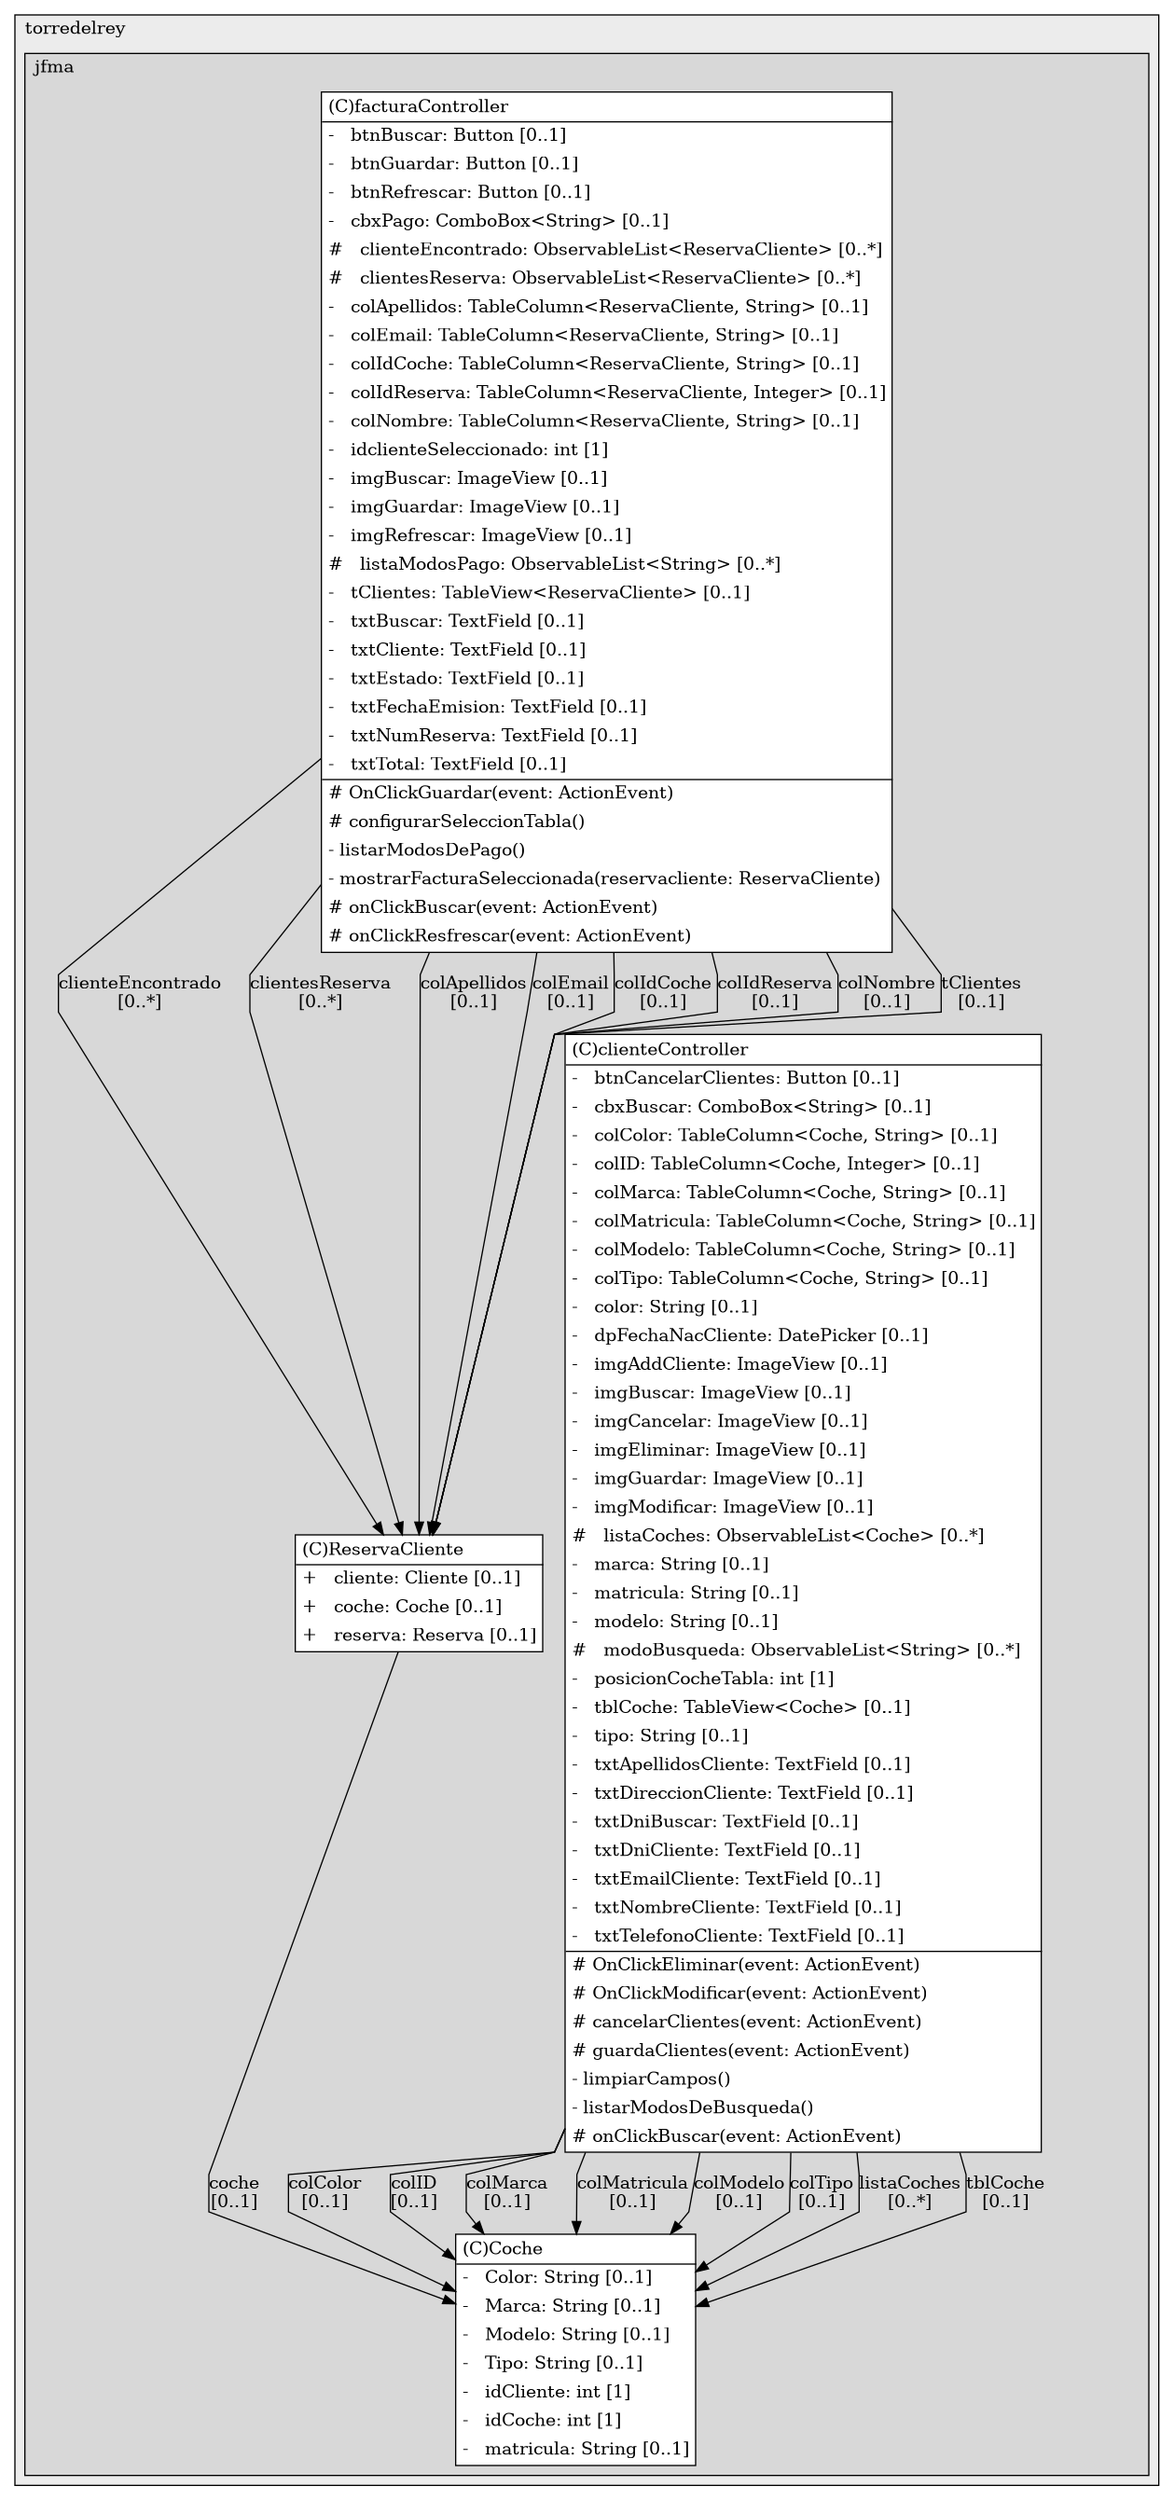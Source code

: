 @startuml

/' diagram meta data start
config=StructureConfiguration;
{
  "projectClassification": {
    "searchMode": "OpenProject", // OpenProject, AllProjects
    "includedProjects": "",
    "pathEndKeywords": "*.impl",
    "isClientPath": "",
    "isClientName": "",
    "isTestPath": "",
    "isTestName": "",
    "isMappingPath": "",
    "isMappingName": "",
    "isDataAccessPath": "",
    "isDataAccessName": "",
    "isDataStructurePath": "",
    "isDataStructureName": "",
    "isInterfaceStructuresPath": "",
    "isInterfaceStructuresName": "",
    "isEntryPointPath": "",
    "isEntryPointName": "",
    "treatFinalFieldsAsMandatory": false
  },
  "graphRestriction": {
    "classPackageExcludeFilter": "",
    "classPackageIncludeFilter": "",
    "classNameExcludeFilter": "",
    "classNameIncludeFilter": "",
    "methodNameExcludeFilter": "",
    "methodNameIncludeFilter": "",
    "removeByInheritance": "", // inheritance/annotation based filtering is done in a second step
    "removeByAnnotation": "",
    "removeByClassPackage": "", // cleanup the graph after inheritance/annotation based filtering is done
    "removeByClassName": "",
    "cutMappings": false,
    "cutEnum": true,
    "cutTests": true,
    "cutClient": true,
    "cutDataAccess": false,
    "cutInterfaceStructures": false,
    "cutDataStructures": false,
    "cutGetterAndSetter": true,
    "cutConstructors": true
  },
  "graphTraversal": {
    "forwardDepth": 6,
    "backwardDepth": 6,
    "classPackageExcludeFilter": "",
    "classPackageIncludeFilter": "",
    "classNameExcludeFilter": "",
    "classNameIncludeFilter": "",
    "methodNameExcludeFilter": "",
    "methodNameIncludeFilter": "",
    "hideMappings": false,
    "hideDataStructures": false,
    "hidePrivateMethods": true,
    "hideInterfaceCalls": true, // indirection: implementation -> interface (is hidden) -> implementation
    "onlyShowApplicationEntryPoints": false, // root node is included
    "useMethodCallsForStructureDiagram": "ForwardOnly" // ForwardOnly, BothDirections, No
  },
  "details": {
    "aggregation": "GroupByClass", // ByClass, GroupByClass, None
    "showClassGenericTypes": true,
    "showMethods": true,
    "showMethodParameterNames": true,
    "showMethodParameterTypes": true,
    "showMethodReturnType": true,
    "showPackageLevels": 2,
    "showDetailedClassStructure": true
  },
  "rootClass": "ies.torredelrey.jfma.appgestionparking.modelo.Coche",
  "extensionCallbackMethod": "" // qualified.class.name#methodName - signature: public static String method(String)
}
diagram meta data end '/



digraph g {
    rankdir="TB"
    splines=polyline
    

'nodes 
subgraph cluster_997493509 { 
   	label=torredelrey
	labeljust=l
	fillcolor="#ececec"
	style=filled
   
   subgraph cluster_166495513 { 
   	label=jfma
	labeljust=l
	fillcolor="#d8d8d8"
	style=filled
   
   Coche933587682[
	label=<<TABLE BORDER="1" CELLBORDER="0" CELLPADDING="4" CELLSPACING="0">
<TR><TD ALIGN="LEFT" >(C)Coche</TD></TR>
<HR/>
<TR><TD ALIGN="LEFT" >-   Color: String [0..1]</TD></TR>
<TR><TD ALIGN="LEFT" >-   Marca: String [0..1]</TD></TR>
<TR><TD ALIGN="LEFT" >-   Modelo: String [0..1]</TD></TR>
<TR><TD ALIGN="LEFT" >-   Tipo: String [0..1]</TD></TR>
<TR><TD ALIGN="LEFT" >-   idCliente: int [1]</TD></TR>
<TR><TD ALIGN="LEFT" >-   idCoche: int [1]</TD></TR>
<TR><TD ALIGN="LEFT" >-   matricula: String [0..1]</TD></TR>
</TABLE>>
	style=filled
	margin=0
	shape=plaintext
	fillcolor="#FFFFFF"
];

ReservaCliente933587682[
	label=<<TABLE BORDER="1" CELLBORDER="0" CELLPADDING="4" CELLSPACING="0">
<TR><TD ALIGN="LEFT" >(C)ReservaCliente</TD></TR>
<HR/>
<TR><TD ALIGN="LEFT" >+   cliente: Cliente [0..1]</TD></TR>
<TR><TD ALIGN="LEFT" >+   coche: Coche [0..1]</TD></TR>
<TR><TD ALIGN="LEFT" >+   reserva: Reserva [0..1]</TD></TR>
</TABLE>>
	style=filled
	margin=0
	shape=plaintext
	fillcolor="#FFFFFF"
];

clienteController2118646055[
	label=<<TABLE BORDER="1" CELLBORDER="0" CELLPADDING="4" CELLSPACING="0">
<TR><TD ALIGN="LEFT" >(C)clienteController</TD></TR>
<HR/>
<TR><TD ALIGN="LEFT" >-   btnCancelarClientes: Button [0..1]</TD></TR>
<TR><TD ALIGN="LEFT" >-   cbxBuscar: ComboBox&lt;String&gt; [0..1]</TD></TR>
<TR><TD ALIGN="LEFT" >-   colColor: TableColumn&lt;Coche, String&gt; [0..1]</TD></TR>
<TR><TD ALIGN="LEFT" >-   colID: TableColumn&lt;Coche, Integer&gt; [0..1]</TD></TR>
<TR><TD ALIGN="LEFT" >-   colMarca: TableColumn&lt;Coche, String&gt; [0..1]</TD></TR>
<TR><TD ALIGN="LEFT" >-   colMatricula: TableColumn&lt;Coche, String&gt; [0..1]</TD></TR>
<TR><TD ALIGN="LEFT" >-   colModelo: TableColumn&lt;Coche, String&gt; [0..1]</TD></TR>
<TR><TD ALIGN="LEFT" >-   colTipo: TableColumn&lt;Coche, String&gt; [0..1]</TD></TR>
<TR><TD ALIGN="LEFT" >-   color: String [0..1]</TD></TR>
<TR><TD ALIGN="LEFT" >-   dpFechaNacCliente: DatePicker [0..1]</TD></TR>
<TR><TD ALIGN="LEFT" >-   imgAddCliente: ImageView [0..1]</TD></TR>
<TR><TD ALIGN="LEFT" >-   imgBuscar: ImageView [0..1]</TD></TR>
<TR><TD ALIGN="LEFT" >-   imgCancelar: ImageView [0..1]</TD></TR>
<TR><TD ALIGN="LEFT" >-   imgEliminar: ImageView [0..1]</TD></TR>
<TR><TD ALIGN="LEFT" >-   imgGuardar: ImageView [0..1]</TD></TR>
<TR><TD ALIGN="LEFT" >-   imgModificar: ImageView [0..1]</TD></TR>
<TR><TD ALIGN="LEFT" >#   listaCoches: ObservableList&lt;Coche&gt; [0..*]</TD></TR>
<TR><TD ALIGN="LEFT" >-   marca: String [0..1]</TD></TR>
<TR><TD ALIGN="LEFT" >-   matricula: String [0..1]</TD></TR>
<TR><TD ALIGN="LEFT" >-   modelo: String [0..1]</TD></TR>
<TR><TD ALIGN="LEFT" >#   modoBusqueda: ObservableList&lt;String&gt; [0..*]</TD></TR>
<TR><TD ALIGN="LEFT" >-   posicionCocheTabla: int [1]</TD></TR>
<TR><TD ALIGN="LEFT" >-   tblCoche: TableView&lt;Coche&gt; [0..1]</TD></TR>
<TR><TD ALIGN="LEFT" >-   tipo: String [0..1]</TD></TR>
<TR><TD ALIGN="LEFT" >-   txtApellidosCliente: TextField [0..1]</TD></TR>
<TR><TD ALIGN="LEFT" >-   txtDireccionCliente: TextField [0..1]</TD></TR>
<TR><TD ALIGN="LEFT" >-   txtDniBuscar: TextField [0..1]</TD></TR>
<TR><TD ALIGN="LEFT" >-   txtDniCliente: TextField [0..1]</TD></TR>
<TR><TD ALIGN="LEFT" >-   txtEmailCliente: TextField [0..1]</TD></TR>
<TR><TD ALIGN="LEFT" >-   txtNombreCliente: TextField [0..1]</TD></TR>
<TR><TD ALIGN="LEFT" >-   txtTelefonoCliente: TextField [0..1]</TD></TR>
<HR/>
<TR><TD ALIGN="LEFT" ># OnClickEliminar(event: ActionEvent)</TD></TR>
<TR><TD ALIGN="LEFT" ># OnClickModificar(event: ActionEvent)</TD></TR>
<TR><TD ALIGN="LEFT" ># cancelarClientes(event: ActionEvent)</TD></TR>
<TR><TD ALIGN="LEFT" ># guardaClientes(event: ActionEvent)</TD></TR>
<TR><TD ALIGN="LEFT" >- limpiarCampos()</TD></TR>
<TR><TD ALIGN="LEFT" >- listarModosDeBusqueda()</TD></TR>
<TR><TD ALIGN="LEFT" ># onClickBuscar(event: ActionEvent)</TD></TR>
</TABLE>>
	style=filled
	margin=0
	shape=plaintext
	fillcolor="#FFFFFF"
];

facturaController2118646055[
	label=<<TABLE BORDER="1" CELLBORDER="0" CELLPADDING="4" CELLSPACING="0">
<TR><TD ALIGN="LEFT" >(C)facturaController</TD></TR>
<HR/>
<TR><TD ALIGN="LEFT" >-   btnBuscar: Button [0..1]</TD></TR>
<TR><TD ALIGN="LEFT" >-   btnGuardar: Button [0..1]</TD></TR>
<TR><TD ALIGN="LEFT" >-   btnRefrescar: Button [0..1]</TD></TR>
<TR><TD ALIGN="LEFT" >-   cbxPago: ComboBox&lt;String&gt; [0..1]</TD></TR>
<TR><TD ALIGN="LEFT" >#   clienteEncontrado: ObservableList&lt;ReservaCliente&gt; [0..*]</TD></TR>
<TR><TD ALIGN="LEFT" >#   clientesReserva: ObservableList&lt;ReservaCliente&gt; [0..*]</TD></TR>
<TR><TD ALIGN="LEFT" >-   colApellidos: TableColumn&lt;ReservaCliente, String&gt; [0..1]</TD></TR>
<TR><TD ALIGN="LEFT" >-   colEmail: TableColumn&lt;ReservaCliente, String&gt; [0..1]</TD></TR>
<TR><TD ALIGN="LEFT" >-   colIdCoche: TableColumn&lt;ReservaCliente, String&gt; [0..1]</TD></TR>
<TR><TD ALIGN="LEFT" >-   colIdReserva: TableColumn&lt;ReservaCliente, Integer&gt; [0..1]</TD></TR>
<TR><TD ALIGN="LEFT" >-   colNombre: TableColumn&lt;ReservaCliente, String&gt; [0..1]</TD></TR>
<TR><TD ALIGN="LEFT" >-   idclienteSeleccionado: int [1]</TD></TR>
<TR><TD ALIGN="LEFT" >-   imgBuscar: ImageView [0..1]</TD></TR>
<TR><TD ALIGN="LEFT" >-   imgGuardar: ImageView [0..1]</TD></TR>
<TR><TD ALIGN="LEFT" >-   imgRefrescar: ImageView [0..1]</TD></TR>
<TR><TD ALIGN="LEFT" >#   listaModosPago: ObservableList&lt;String&gt; [0..*]</TD></TR>
<TR><TD ALIGN="LEFT" >-   tClientes: TableView&lt;ReservaCliente&gt; [0..1]</TD></TR>
<TR><TD ALIGN="LEFT" >-   txtBuscar: TextField [0..1]</TD></TR>
<TR><TD ALIGN="LEFT" >-   txtCliente: TextField [0..1]</TD></TR>
<TR><TD ALIGN="LEFT" >-   txtEstado: TextField [0..1]</TD></TR>
<TR><TD ALIGN="LEFT" >-   txtFechaEmision: TextField [0..1]</TD></TR>
<TR><TD ALIGN="LEFT" >-   txtNumReserva: TextField [0..1]</TD></TR>
<TR><TD ALIGN="LEFT" >-   txtTotal: TextField [0..1]</TD></TR>
<HR/>
<TR><TD ALIGN="LEFT" ># OnClickGuardar(event: ActionEvent)</TD></TR>
<TR><TD ALIGN="LEFT" ># configurarSeleccionTabla()</TD></TR>
<TR><TD ALIGN="LEFT" >- listarModosDePago()</TD></TR>
<TR><TD ALIGN="LEFT" >- mostrarFacturaSeleccionada(reservacliente: ReservaCliente)</TD></TR>
<TR><TD ALIGN="LEFT" ># onClickBuscar(event: ActionEvent)</TD></TR>
<TR><TD ALIGN="LEFT" ># onClickResfrescar(event: ActionEvent)</TD></TR>
</TABLE>>
	style=filled
	margin=0
	shape=plaintext
	fillcolor="#FFFFFF"
];
} 
} 

'edges    
ReservaCliente933587682 -> Coche933587682[label="coche
[0..1]"];
clienteController2118646055 -> Coche933587682[label="colColor
[0..1]"];
clienteController2118646055 -> Coche933587682[label="colID
[0..1]"];
clienteController2118646055 -> Coche933587682[label="colMarca
[0..1]"];
clienteController2118646055 -> Coche933587682[label="colMatricula
[0..1]"];
clienteController2118646055 -> Coche933587682[label="colModelo
[0..1]"];
clienteController2118646055 -> Coche933587682[label="colTipo
[0..1]"];
clienteController2118646055 -> Coche933587682[label="listaCoches
[0..*]"];
clienteController2118646055 -> Coche933587682[label="tblCoche
[0..1]"];
facturaController2118646055 -> ReservaCliente933587682[label="clienteEncontrado
[0..*]"];
facturaController2118646055 -> ReservaCliente933587682[label="clientesReserva
[0..*]"];
facturaController2118646055 -> ReservaCliente933587682[label="colApellidos
[0..1]"];
facturaController2118646055 -> ReservaCliente933587682[label="colEmail
[0..1]"];
facturaController2118646055 -> ReservaCliente933587682[label="colIdCoche
[0..1]"];
facturaController2118646055 -> ReservaCliente933587682[label="colIdReserva
[0..1]"];
facturaController2118646055 -> ReservaCliente933587682[label="colNombre
[0..1]"];
facturaController2118646055 -> ReservaCliente933587682[label="tClientes
[0..1]"];
    
}
@enduml